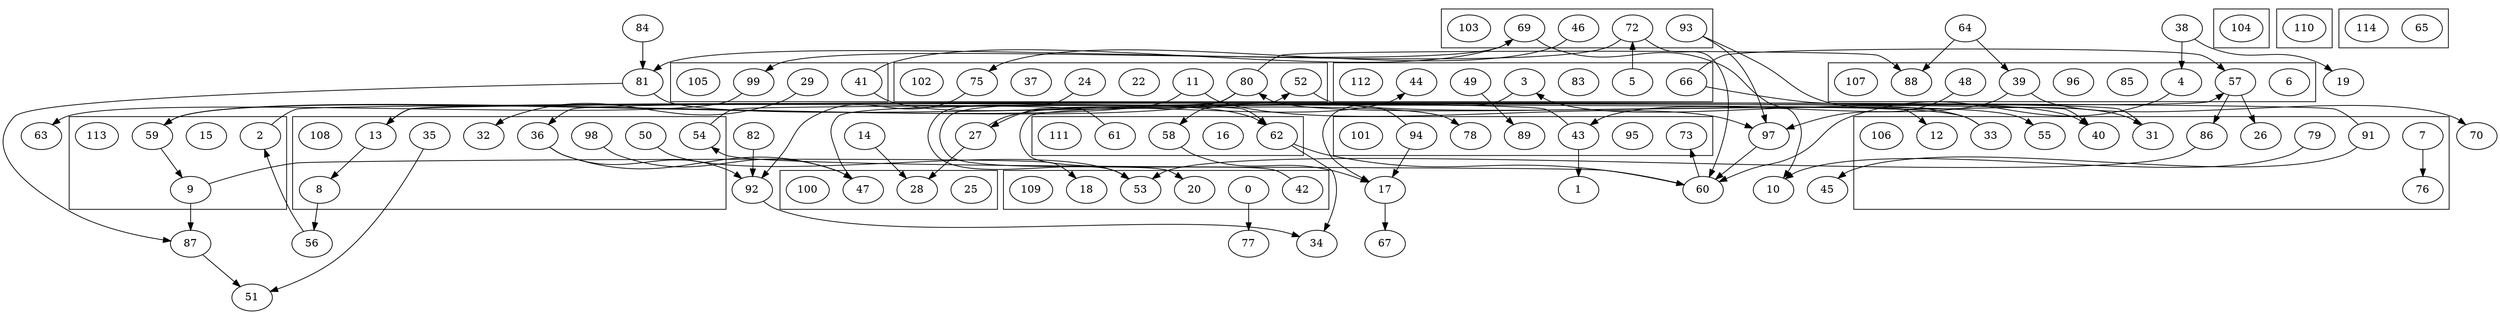 digraph G {
subgraph cluster_0 {
25
47
28
100
}
subgraph cluster_1 {
43
95
89
78
73
94
101
}
subgraph cluster_2 {
24
80
75
22
52
37
11
102
}
subgraph cluster_3 {
93
72
69
46
103
}
subgraph cluster_4 {
11
94
104
}
subgraph cluster_5 {
99
41
29
46
105
}
subgraph cluster_6 {
40
33
86
31
76
79
55
12
26
7
91
106
}
subgraph cluster_7 {
6
4
57
85
85
96
88
48
46
79
39
69
107
}
subgraph cluster_8 {
35
98
36
13
32
8
54
22
50
50
13
88
108
}
subgraph cluster_9 {
73
95
35
53
0
20
42
18
50
109
}
subgraph cluster_10 {
46
18
110
}
subgraph cluster_11 {
62
16
26
58
80
98
6
61
69
111
}
subgraph cluster_12 {
66
5
83
44
18
52
3
49
96
95
91
112
}
subgraph cluster_13 {
59
15
2
5
9
113
}
subgraph cluster_14 {
55
65
114
}
14->28
62->34
8->56
38->19
48->97
54->12
50->53
27->44
98->47
2->40
72->81
60->54
61->13
13->62
72->60
11->97
39->43
80->59
27->28
87->51
91->13
46->75
38->4
0->77
97->60
49->89
35->51
66->40
91->45
99->63
36->92
57->86
81->87
42->57
24->53
43->1
93->31
41->62
36->47
4->60
39->70
41->69
59->9
33->3
82->92
9->87
9->18
93->97
60->73
17->67
3->17
58->17
94->17
64->39
5->72
80->20
92->34
86->53
62->60
81->78
57->26
66->57
43->36
79->10
33->80
80->88
7->76
64->88
52->55
47->52
84->81
69->10
13->8
75->92
69->99
94->58
56->2
31->27
29->32
11->59
}

